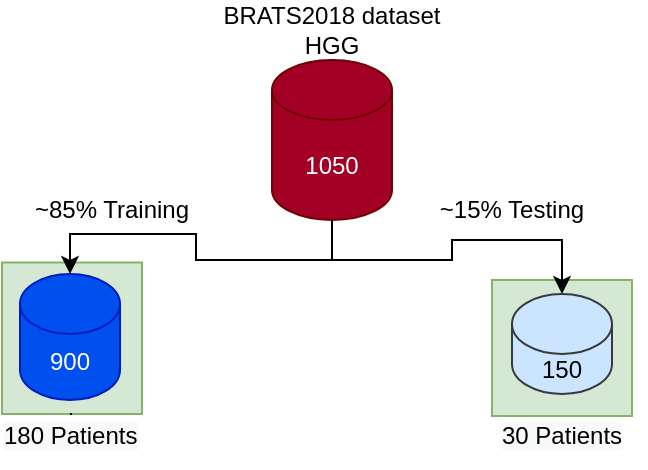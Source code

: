<mxfile version="19.0.3" type="device"><diagram id="T5mbmQm1qSmTHW3fakI-" name="Page-1"><mxGraphModel dx="447" dy="331" grid="1" gridSize="10" guides="1" tooltips="1" connect="1" arrows="1" fold="1" page="1" pageScale="1" pageWidth="850" pageHeight="1100" math="0" shadow="0"><root><mxCell id="0"/><mxCell id="1" parent="0"/><mxCell id="M5vIYwmqm0MFrQmuiYdp-21" value="" style="rounded=0;whiteSpace=wrap;html=1;fillColor=#d5e8d4;strokeColor=#82b366;" parent="1" vertex="1"><mxGeometry x="265" y="241.25" width="70" height="75.75" as="geometry"/></mxCell><mxCell id="M5vIYwmqm0MFrQmuiYdp-19" value="" style="rounded=0;whiteSpace=wrap;html=1;fillColor=#d5e8d4;strokeColor=#82b366;" parent="1" vertex="1"><mxGeometry x="510" y="250" width="70" height="68" as="geometry"/></mxCell><mxCell id="M5vIYwmqm0MFrQmuiYdp-4" style="edgeStyle=orthogonalEdgeStyle;rounded=0;orthogonalLoop=1;jettySize=auto;html=1;exitX=0.5;exitY=1;exitDx=0;exitDy=0;exitPerimeter=0;entryX=0.5;entryY=0;entryDx=0;entryDy=0;entryPerimeter=0;" parent="1" source="M5vIYwmqm0MFrQmuiYdp-1" target="M5vIYwmqm0MFrQmuiYdp-2" edge="1"><mxGeometry relative="1" as="geometry"/></mxCell><mxCell id="M5vIYwmqm0MFrQmuiYdp-5" style="edgeStyle=orthogonalEdgeStyle;rounded=0;orthogonalLoop=1;jettySize=auto;html=1;exitX=0.5;exitY=1;exitDx=0;exitDy=0;exitPerimeter=0;entryX=0.5;entryY=0;entryDx=0;entryDy=0;entryPerimeter=0;" parent="1" source="M5vIYwmqm0MFrQmuiYdp-1" target="M5vIYwmqm0MFrQmuiYdp-3" edge="1"><mxGeometry relative="1" as="geometry"><Array as="points"><mxPoint x="430" y="240"/><mxPoint x="490" y="240"/><mxPoint x="490" y="230"/><mxPoint x="545" y="230"/></Array></mxGeometry></mxCell><mxCell id="M5vIYwmqm0MFrQmuiYdp-1" value="1050" style="shape=cylinder3;whiteSpace=wrap;html=1;boundedLbl=1;backgroundOutline=1;size=15;fillColor=#a20025;strokeColor=#6F0000;fontColor=#ffffff;" parent="1" vertex="1"><mxGeometry x="400" y="140" width="60" height="80" as="geometry"/></mxCell><mxCell id="M5vIYwmqm0MFrQmuiYdp-2" value="900" style="shape=cylinder3;whiteSpace=wrap;html=1;boundedLbl=1;backgroundOutline=1;size=15;fillColor=#0050ef;strokeColor=#001DBC;fontColor=#ffffff;" parent="1" vertex="1"><mxGeometry x="274" y="247" width="50" height="63" as="geometry"/></mxCell><mxCell id="M5vIYwmqm0MFrQmuiYdp-3" value="150" style="shape=cylinder3;whiteSpace=wrap;html=1;boundedLbl=1;backgroundOutline=1;size=15;fillColor=#cce5ff;strokeColor=#36393d;" parent="1" vertex="1"><mxGeometry x="520" y="257" width="50" height="50" as="geometry"/></mxCell><mxCell id="M5vIYwmqm0MFrQmuiYdp-6" value="~85% Training" style="text;html=1;strokeColor=none;fillColor=none;align=center;verticalAlign=middle;whiteSpace=wrap;rounded=0;" parent="1" vertex="1"><mxGeometry x="280" y="200" width="80" height="30" as="geometry"/></mxCell><mxCell id="M5vIYwmqm0MFrQmuiYdp-7" value="~15% Testing" style="text;html=1;strokeColor=none;fillColor=none;align=center;verticalAlign=middle;whiteSpace=wrap;rounded=0;" parent="1" vertex="1"><mxGeometry x="480" y="200" width="80" height="30" as="geometry"/></mxCell><mxCell id="M5vIYwmqm0MFrQmuiYdp-18" value="&lt;span style=&quot;color: rgb(0, 0, 0); font-family: Helvetica; font-size: 12px; font-style: normal; font-variant-ligatures: normal; font-variant-caps: normal; font-weight: 400; letter-spacing: normal; orphans: 2; text-align: center; text-indent: 0px; text-transform: none; widows: 2; word-spacing: 0px; -webkit-text-stroke-width: 0px; background-color: rgb(248, 249, 250); text-decoration-thickness: initial; text-decoration-style: initial; text-decoration-color: initial; float: none; display: inline !important;&quot;&gt;30 Patients&lt;/span&gt;" style="text;whiteSpace=wrap;html=1;" parent="1" vertex="1"><mxGeometry x="513" y="314" width="74" height="30" as="geometry"/></mxCell><mxCell id="M5vIYwmqm0MFrQmuiYdp-20" value="BRATS2018 dataset HGG" style="text;html=1;strokeColor=none;fillColor=none;align=center;verticalAlign=middle;whiteSpace=wrap;rounded=0;" parent="1" vertex="1"><mxGeometry x="370" y="110" width="120" height="30" as="geometry"/></mxCell><mxCell id="M5vIYwmqm0MFrQmuiYdp-28" value="&lt;span style=&quot;color: rgb(0, 0, 0); font-family: Helvetica; font-size: 12px; font-style: normal; font-variant-ligatures: normal; font-variant-caps: normal; font-weight: 400; letter-spacing: normal; orphans: 2; text-align: center; text-indent: 0px; text-transform: none; widows: 2; word-spacing: 0px; -webkit-text-stroke-width: 0px; background-color: rgb(248, 249, 250); text-decoration-thickness: initial; text-decoration-style: initial; text-decoration-color: initial; float: none; display: inline !important;&quot;&gt;180 Patients&lt;/span&gt;" style="text;whiteSpace=wrap;html=1;" parent="1" vertex="1"><mxGeometry x="264" y="314" width="70" height="30" as="geometry"/></mxCell><mxCell id="M5vIYwmqm0MFrQmuiYdp-31" value="" style="edgeStyle=orthogonalEdgeStyle;rounded=0;orthogonalLoop=1;jettySize=auto;html=1;exitX=0.5;exitY=1;exitDx=0;exitDy=0;entryX=0.5;entryY=0;entryDx=0;entryDy=0;entryPerimeter=0;endArrow=none;" parent="1" source="M5vIYwmqm0MFrQmuiYdp-21" edge="1"><mxGeometry relative="1" as="geometry"><mxPoint x="300" y="317" as="sourcePoint"/><mxPoint x="299" y="317" as="targetPoint"/><Array as="points"/></mxGeometry></mxCell></root></mxGraphModel></diagram></mxfile>